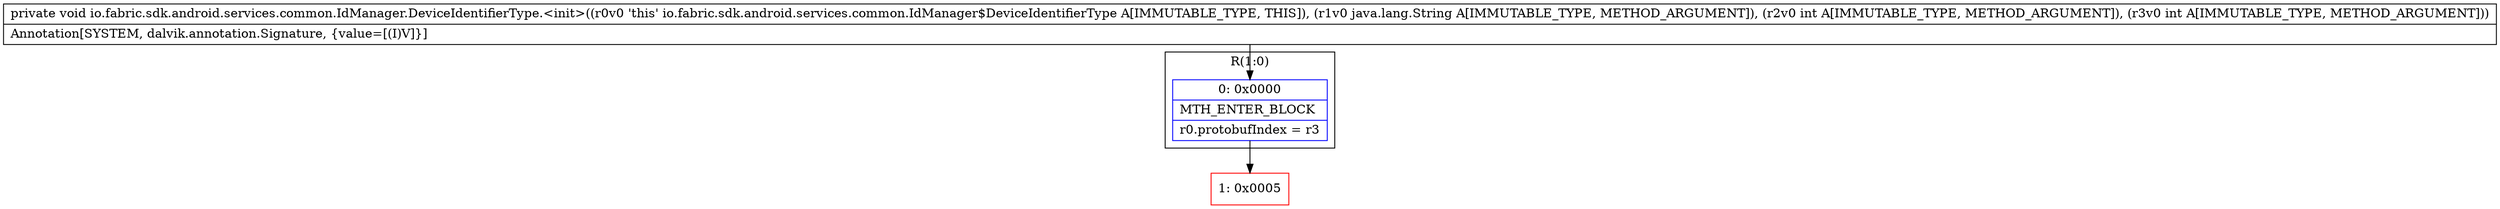 digraph "CFG forio.fabric.sdk.android.services.common.IdManager.DeviceIdentifierType.\<init\>(Ljava\/lang\/String;II)V" {
subgraph cluster_Region_643632455 {
label = "R(1:0)";
node [shape=record,color=blue];
Node_0 [shape=record,label="{0\:\ 0x0000|MTH_ENTER_BLOCK\l|r0.protobufIndex = r3\l}"];
}
Node_1 [shape=record,color=red,label="{1\:\ 0x0005}"];
MethodNode[shape=record,label="{private void io.fabric.sdk.android.services.common.IdManager.DeviceIdentifierType.\<init\>((r0v0 'this' io.fabric.sdk.android.services.common.IdManager$DeviceIdentifierType A[IMMUTABLE_TYPE, THIS]), (r1v0 java.lang.String A[IMMUTABLE_TYPE, METHOD_ARGUMENT]), (r2v0 int A[IMMUTABLE_TYPE, METHOD_ARGUMENT]), (r3v0 int A[IMMUTABLE_TYPE, METHOD_ARGUMENT]))  | Annotation[SYSTEM, dalvik.annotation.Signature, \{value=[(I)V]\}]\l}"];
MethodNode -> Node_0;
Node_0 -> Node_1;
}

